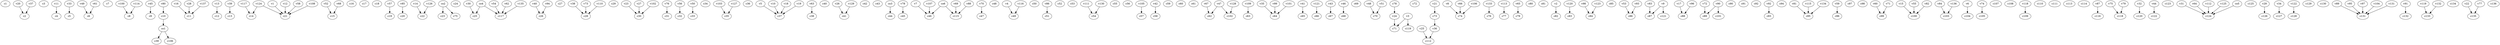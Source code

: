 strict digraph  {
c1;
c2;
c3;
c4;
c5;
c6;
c7;
c8;
c9;
c10;
c11;
c12;
c13;
c14;
c15;
c16;
c17;
c18;
c19;
c20;
c21;
c22;
c23;
c24;
c25;
c26;
c27;
c28;
c29;
c30;
c31;
c32;
c33;
c34;
c35;
c36;
c37;
c38;
c39;
c40;
c41;
c42;
c43;
c44;
c45;
c46;
c47;
c48;
c49;
c50;
c51;
c52;
c53;
c54;
c55;
c56;
c57;
c58;
c59;
c60;
c61;
c62;
c63;
c64;
c65;
c66;
c67;
c68;
c69;
c70;
c71;
c72;
c73;
c74;
c75;
c76;
c77;
c78;
c79;
c80;
c81;
c82;
c83;
c84;
c85;
c86;
c87;
c88;
c89;
c90;
c91;
c92;
c93;
c94;
c95;
c96;
c97;
c98;
c99;
c100;
c101;
c102;
c103;
c104;
c105;
c106;
c107;
c108;
c109;
c110;
c111;
c112;
c113;
c114;
c115;
c116;
c117;
c118;
c119;
c120;
c121;
c122;
c123;
c124;
c125;
c126;
c127;
c128;
c129;
c130;
c131;
c132;
c133;
c134;
c135;
c136;
v1;
v2;
v3;
v4;
v5;
v6;
v7;
v8;
v9;
v10;
v11;
v12;
v13;
v14;
v15;
v16;
v17;
v18;
v19;
v20;
v21;
v22;
v23;
v24;
v25;
v26;
v27;
v28;
v29;
v30;
v31;
v32;
v33;
v34;
v35;
v36;
v37;
v38;
v39;
v40;
v41;
v42;
v43;
v44;
v45;
v46;
v47;
v48;
v49;
v50;
v51;
v52;
v53;
v54;
v55;
v56;
v57;
v58;
v59;
v60;
v61;
v62;
v63;
v64;
v65;
v66;
v67;
v68;
v69;
v70;
v71;
v72;
v73;
v74;
v75;
v76;
v77;
v78;
v79;
v80;
v81;
v82;
v83;
v84;
v85;
v86;
v87;
v88;
v89;
v90;
v91;
v92;
v93;
v94;
v95;
v96;
v97;
v98;
v99;
v100;
v101;
v102;
v103;
v104;
v105;
v106;
v107;
v108;
v109;
v110;
v111;
v112;
v113;
v114;
v115;
v116;
v117;
v118;
v119;
v120;
v121;
v122;
v123;
v124;
v125;
v126;
v127;
v128;
v129;
v130;
v131;
v132;
v133;
v134;
v135;
v136;
v137;
co1;
co2;
co3;
co4;
co5;
co6;
c10 -> co1  [weight=1];
c73 -> v36  [weight=1];
c78 -> v24  [weight=1];
v1 -> c21  [weight=1];
v2 -> c82  [weight=1];
v3 -> c71  [weight=1];
v3 -> c119  [weight=1];
v4 -> c49  [weight=1];
v5 -> c37  [weight=1];
v6 -> c104  [weight=1];
v7 -> c46  [weight=1];
v8 -> c74  [weight=1];
v9 -> c87  [weight=1];
v9 -> c121  [weight=1];
v10 -> c37  [weight=1];
v11 -> c4  [weight=1];
v12 -> c21  [weight=1];
v13 -> c12  [weight=1];
v14 -> c22  [weight=1];
v15 -> c100  [weight=1];
v16 -> c11  [weight=1];
v17 -> c88  [weight=1];
v18 -> c37  [weight=1];
v19 -> c37  [weight=1];
v20 -> c2  [weight=1];
v21 -> c73  [weight=1];
v22 -> c135  [weight=1];
v23 -> c30  [weight=1];
v24 -> c71  [weight=1];
v25 -> c112  [weight=1];
v26 -> c41  [weight=1];
v27 -> c30  [weight=1];
v28 -> c11  [weight=1];
v29 -> c126  [weight=1];
v30 -> c25  [weight=1];
v31 -> c124  [weight=1];
v32 -> c120  [weight=1];
v33 -> c5  [weight=1];
v34 -> c127  [weight=1];
v35 -> c64  [weight=1];
v36 -> c112  [weight=1];
v37 -> c2  [weight=1];
v38 -> c28  [weight=1];
v39 -> c13  [weight=1];
v40 -> c26  [weight=1];
v41 -> c65  [weight=1];
v42 -> c58  [weight=1];
v43 -> c67  [weight=1];
v44 -> c122  [weight=1];
v45 -> c9  [weight=1];
v46 -> c68  [weight=1];
v47 -> c62  [weight=1];
v47 -> c102  [weight=1];
v48 -> c70  [weight=1];
v49 -> c6  [weight=1];
v50 -> c33  [weight=1];
v51 -> c70  [weight=1];
v52 -> c15  [weight=1];
v53 -> c86  [weight=1];
v54 -> c117  [weight=1];
v55 -> c100  [weight=1];
v56 -> c32  [weight=1];
v57 -> c19  [weight=1];
v58 -> c21  [weight=1];
v59 -> c96  [weight=1];
v60 -> c99  [weight=1];
v61 -> c6  [weight=1];
v62 -> c117  [weight=1];
v63 -> c38  [weight=1];
v64 -> c124  [weight=1];
v65 -> c79  [weight=1];
v66 -> c74  [weight=1];
v67 -> c62  [weight=1];
v68 -> c15  [weight=1];
v69 -> c115  [weight=1];
v70 -> c47  [weight=1];
v71 -> c99  [weight=1];
v72 -> c89  [weight=1];
v73 -> c28  [weight=1];
v74 -> c105  [weight=1];
v75 -> c118  [weight=1];
v76 -> c31  [weight=1];
v77 -> c135  [weight=1];
v78 -> c45  [weight=1];
v79 -> c118  [weight=1];
v80 -> c10  [weight=1];
v81 -> c95  [weight=1];
v82 -> c100  [weight=1];
v83 -> c87  [weight=1];
v84 -> c103  [weight=1];
v85 -> c20  [weight=1];
v86 -> c51  [weight=1];
v87 -> c116  [weight=1];
v88 -> c115  [weight=1];
v89 -> c131  [weight=1];
v90 -> c101  [weight=1];
v90 -> c89  [weight=1];
v91 -> c132  [weight=1];
v92 -> c93  [weight=1];
v93 -> c86  [weight=1];
v94 -> c26  [weight=1];
v95 -> c131  [weight=1];
v96 -> c88  [weight=1];
v97 -> c131  [weight=1];
v98 -> c84  [weight=1];
v99 -> c64  [weight=1];
v100 -> c8  [weight=1];
v101 -> c64  [weight=1];
v102 -> c30  [weight=1];
v103 -> c35  [weight=1];
v104 -> c131  [weight=1];
v105 -> c57  [weight=1];
v106 -> c74  [weight=1];
v107 -> c46  [weight=1];
v108 -> c21  [weight=1];
v109 -> c63  [weight=1];
v110 -> c28  [weight=1];
v111 -> c54  [weight=1];
v112 -> c124  [weight=1];
v113 -> c77  [weight=1];
v114 -> c8  [weight=1];
v115 -> c95  [weight=1];
v116 -> c49  [weight=1];
v117 -> c14  [weight=1];
v118 -> c109  [weight=1];
v119 -> c133  [weight=1];
v120 -> c83  [weight=1];
v121 -> c66  [weight=1];
v122 -> c128  [weight=1];
v123 -> c84  [weight=1];
v124 -> c14  [weight=1];
v124 -> c21  [weight=1];
v125 -> c124  [weight=1];
v126 -> c22  [weight=1];
v127 -> c35  [weight=1];
v128 -> c102  [weight=1];
v129 -> c41  [weight=1];
v130 -> c54  [weight=1];
v131 -> c131  [weight=1];
v132 -> c133  [weight=1];
v133 -> c76  [weight=1];
v134 -> c95  [weight=1];
v135 -> c117  [weight=1];
v136 -> c103  [weight=1];
v137 -> c11  [weight=1];
co1 -> c106  [weight=1];
co1 -> c39  [weight=1];
co2 -> c23  [weight=1];
co2 -> c75  [weight=1];
co3 -> c44  [weight=1];
co4 -> c25  [weight=1];
co4 -> c117  [weight=1];
co5 -> c124  [weight=1];
co6 -> c115  [weight=1];
co6 -> c46  [weight=1];
}
